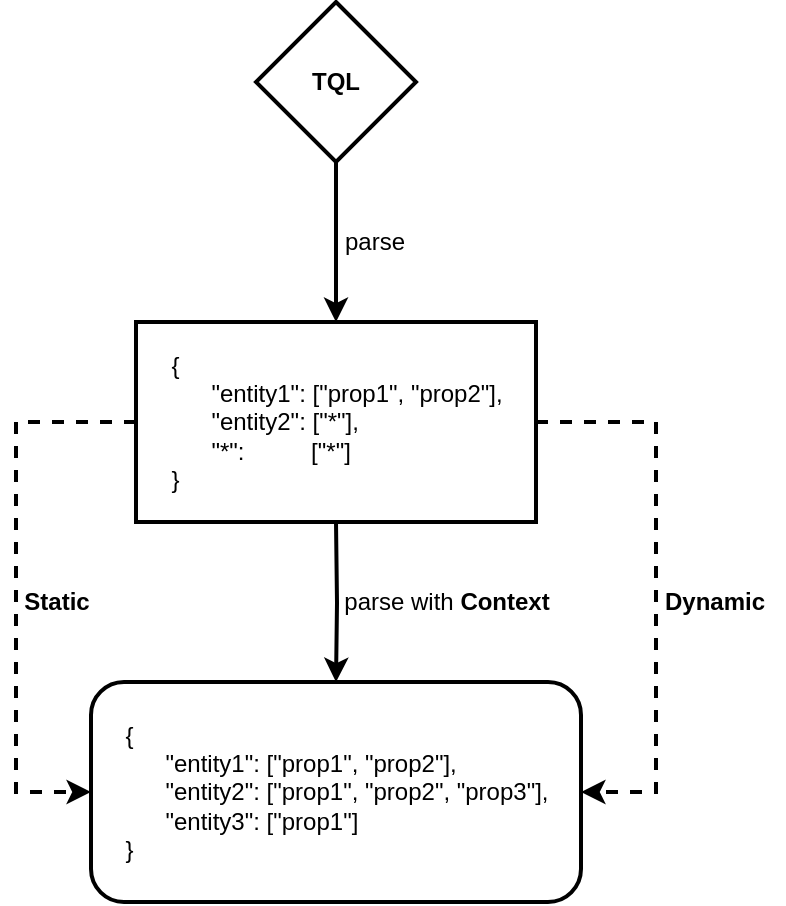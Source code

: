 <mxfile>
    <diagram id="92HOWuiDz5w8JOcav5nD" name="Page-1">
        <mxGraphModel dx="1126" dy="582" grid="1" gridSize="10" guides="1" tooltips="1" connect="1" arrows="1" fold="1" page="1" pageScale="1" pageWidth="827" pageHeight="1169" background="#ffffff" math="0" shadow="0">
            <root>
                <mxCell id="0"/>
                <mxCell id="1" parent="0"/>
                <mxCell id="5" style="edgeStyle=orthogonalEdgeStyle;rounded=0;orthogonalLoop=1;jettySize=auto;html=1;exitX=0.5;exitY=1;exitDx=0;exitDy=0;strokeColor=#000000;strokeWidth=2;" edge="1" parent="1" source="2" target="4">
                    <mxGeometry relative="1" as="geometry"/>
                </mxCell>
                <mxCell id="2" value="&lt;b&gt;&lt;font color=&quot;#000000&quot;&gt;TQL&lt;/font&gt;&lt;/b&gt;" style="rhombus;whiteSpace=wrap;html=1;fillColor=#FFFFFF;strokeColor=#000000;strokeWidth=2;" vertex="1" parent="1">
                    <mxGeometry x="360" y="190" width="80" height="80" as="geometry"/>
                </mxCell>
                <mxCell id="7" value="" style="group" vertex="1" connectable="0" parent="1">
                    <mxGeometry x="300" y="350" width="200" height="100" as="geometry"/>
                </mxCell>
                <mxCell id="4" value="" style="rounded=0;whiteSpace=wrap;html=1;strokeColor=#000000;strokeWidth=2;fillColor=#FFFFFF;" vertex="1" parent="7">
                    <mxGeometry width="200" height="100" as="geometry"/>
                </mxCell>
                <mxCell id="6" value="&lt;div style=&quot;text-align: justify&quot;&gt;&lt;span style=&quot;color: rgb(0 , 0 , 0)&quot;&gt;{&lt;/span&gt;&lt;/div&gt;&lt;font color=&quot;#000000&quot;&gt;&lt;div style=&quot;text-align: justify&quot;&gt;&lt;span&gt;&amp;nbsp; &amp;nbsp; &amp;nbsp; &quot;entity1&quot;: [&quot;prop1&quot;, &quot;prop2&quot;],&lt;/span&gt;&lt;/div&gt;&lt;div style=&quot;text-align: justify&quot;&gt;&lt;span&gt;&amp;nbsp; &amp;nbsp; &amp;nbsp; &quot;entity2&quot;: [&quot;*&quot;],&lt;/span&gt;&lt;/div&gt;&lt;div style=&quot;text-align: justify&quot;&gt;&lt;span&gt;&amp;nbsp; &amp;nbsp; &amp;nbsp; &quot;*&quot;:&amp;nbsp; &amp;nbsp; &amp;nbsp; &amp;nbsp; &amp;nbsp; [&quot;*&quot;]&lt;/span&gt;&lt;/div&gt;&lt;div style=&quot;text-align: justify&quot;&gt;&lt;span&gt;}&lt;/span&gt;&lt;/div&gt;&lt;/font&gt;" style="text;html=1;align=center;verticalAlign=middle;resizable=0;points=[];autosize=1;strokeColor=none;" vertex="1" parent="7">
                    <mxGeometry x="10" y="10" width="180" height="80" as="geometry"/>
                </mxCell>
                <mxCell id="8" value="&lt;font color=&quot;#000000&quot;&gt;parse&lt;/font&gt;" style="text;html=1;align=center;verticalAlign=middle;resizable=0;points=[];autosize=1;strokeColor=none;" vertex="1" parent="1">
                    <mxGeometry x="394" y="300" width="50" height="20" as="geometry"/>
                </mxCell>
                <mxCell id="11" value="" style="group" vertex="1" connectable="0" parent="1">
                    <mxGeometry x="277.5" y="530" width="245" height="110" as="geometry"/>
                </mxCell>
                <mxCell id="9" value="" style="rounded=1;whiteSpace=wrap;html=1;strokeColor=#000000;strokeWidth=2;fillColor=#FFFFFF;" vertex="1" parent="11">
                    <mxGeometry width="245" height="110" as="geometry"/>
                </mxCell>
                <mxCell id="10" value="&lt;div style=&quot;text-align: justify&quot;&gt;&lt;span style=&quot;color: rgb(0 , 0 , 0)&quot;&gt;{&lt;/span&gt;&lt;/div&gt;&lt;font color=&quot;#000000&quot;&gt;&lt;div style=&quot;text-align: justify&quot;&gt;&amp;nbsp; &amp;nbsp; &amp;nbsp; &quot;entity1&quot;: [&quot;prop1&quot;, &quot;prop2&quot;],&lt;/div&gt;&lt;div style=&quot;text-align: justify&quot;&gt;&amp;nbsp; &amp;nbsp; &amp;nbsp; &quot;entity2&quot;: [&quot;prop1&quot;, &quot;prop2&quot;, &quot;prop3&quot;],&lt;/div&gt;&lt;div style=&quot;text-align: justify&quot;&gt;&amp;nbsp; &amp;nbsp; &amp;nbsp; &quot;entity3&quot;: [&quot;prop1&quot;]&lt;/div&gt;&lt;div style=&quot;text-align: justify&quot;&gt;}&lt;/div&gt;&lt;/font&gt;" style="text;html=1;align=center;verticalAlign=middle;resizable=0;points=[];autosize=1;strokeColor=none;" vertex="1" parent="11">
                    <mxGeometry x="7.5" y="15" width="230" height="80" as="geometry"/>
                </mxCell>
                <mxCell id="12" style="edgeStyle=orthogonalEdgeStyle;rounded=0;orthogonalLoop=1;jettySize=auto;html=1;entryX=0.5;entryY=0;entryDx=0;entryDy=0;strokeColor=#000000;strokeWidth=2;" edge="1" parent="1" target="9">
                    <mxGeometry relative="1" as="geometry">
                        <mxPoint x="400" y="450" as="sourcePoint"/>
                    </mxGeometry>
                </mxCell>
                <mxCell id="13" value="&lt;font color=&quot;#000000&quot;&gt;parse with &lt;b&gt;Context&lt;/b&gt;&lt;/font&gt;" style="text;html=1;align=center;verticalAlign=middle;resizable=0;points=[];autosize=1;strokeColor=none;" vertex="1" parent="1">
                    <mxGeometry x="395" y="480" width="120" height="20" as="geometry"/>
                </mxCell>
                <mxCell id="15" style="edgeStyle=orthogonalEdgeStyle;rounded=0;orthogonalLoop=1;jettySize=auto;html=1;exitX=0;exitY=0.5;exitDx=0;exitDy=0;entryX=0;entryY=0.5;entryDx=0;entryDy=0;strokeColor=#000000;strokeWidth=2;dashed=1;" edge="1" parent="1" source="4" target="9">
                    <mxGeometry relative="1" as="geometry">
                        <Array as="points">
                            <mxPoint x="240" y="400"/>
                            <mxPoint x="240" y="585"/>
                        </Array>
                    </mxGeometry>
                </mxCell>
                <mxCell id="16" style="edgeStyle=orthogonalEdgeStyle;rounded=0;orthogonalLoop=1;jettySize=auto;html=1;exitX=1;exitY=0.5;exitDx=0;exitDy=0;entryX=1;entryY=0.5;entryDx=0;entryDy=0;strokeColor=#000000;strokeWidth=2;dashed=1;" edge="1" parent="1" source="4" target="9">
                    <mxGeometry relative="1" as="geometry">
                        <Array as="points">
                            <mxPoint x="560" y="400"/>
                            <mxPoint x="560" y="585"/>
                        </Array>
                    </mxGeometry>
                </mxCell>
                <mxCell id="17" value="&lt;b&gt;&lt;font color=&quot;#000000&quot;&gt;Static&lt;/font&gt;&lt;/b&gt;" style="text;html=1;align=center;verticalAlign=middle;resizable=0;points=[];autosize=1;strokeColor=none;" vertex="1" parent="1">
                    <mxGeometry x="235" y="480" width="50" height="20" as="geometry"/>
                </mxCell>
                <mxCell id="18" value="&lt;font color=&quot;#000000&quot;&gt;&lt;b&gt;Dynamic&lt;/b&gt;&lt;/font&gt;" style="text;html=1;align=center;verticalAlign=middle;resizable=0;points=[];autosize=1;strokeColor=none;" vertex="1" parent="1">
                    <mxGeometry x="554" y="480" width="70" height="20" as="geometry"/>
                </mxCell>
            </root>
        </mxGraphModel>
    </diagram>
</mxfile>